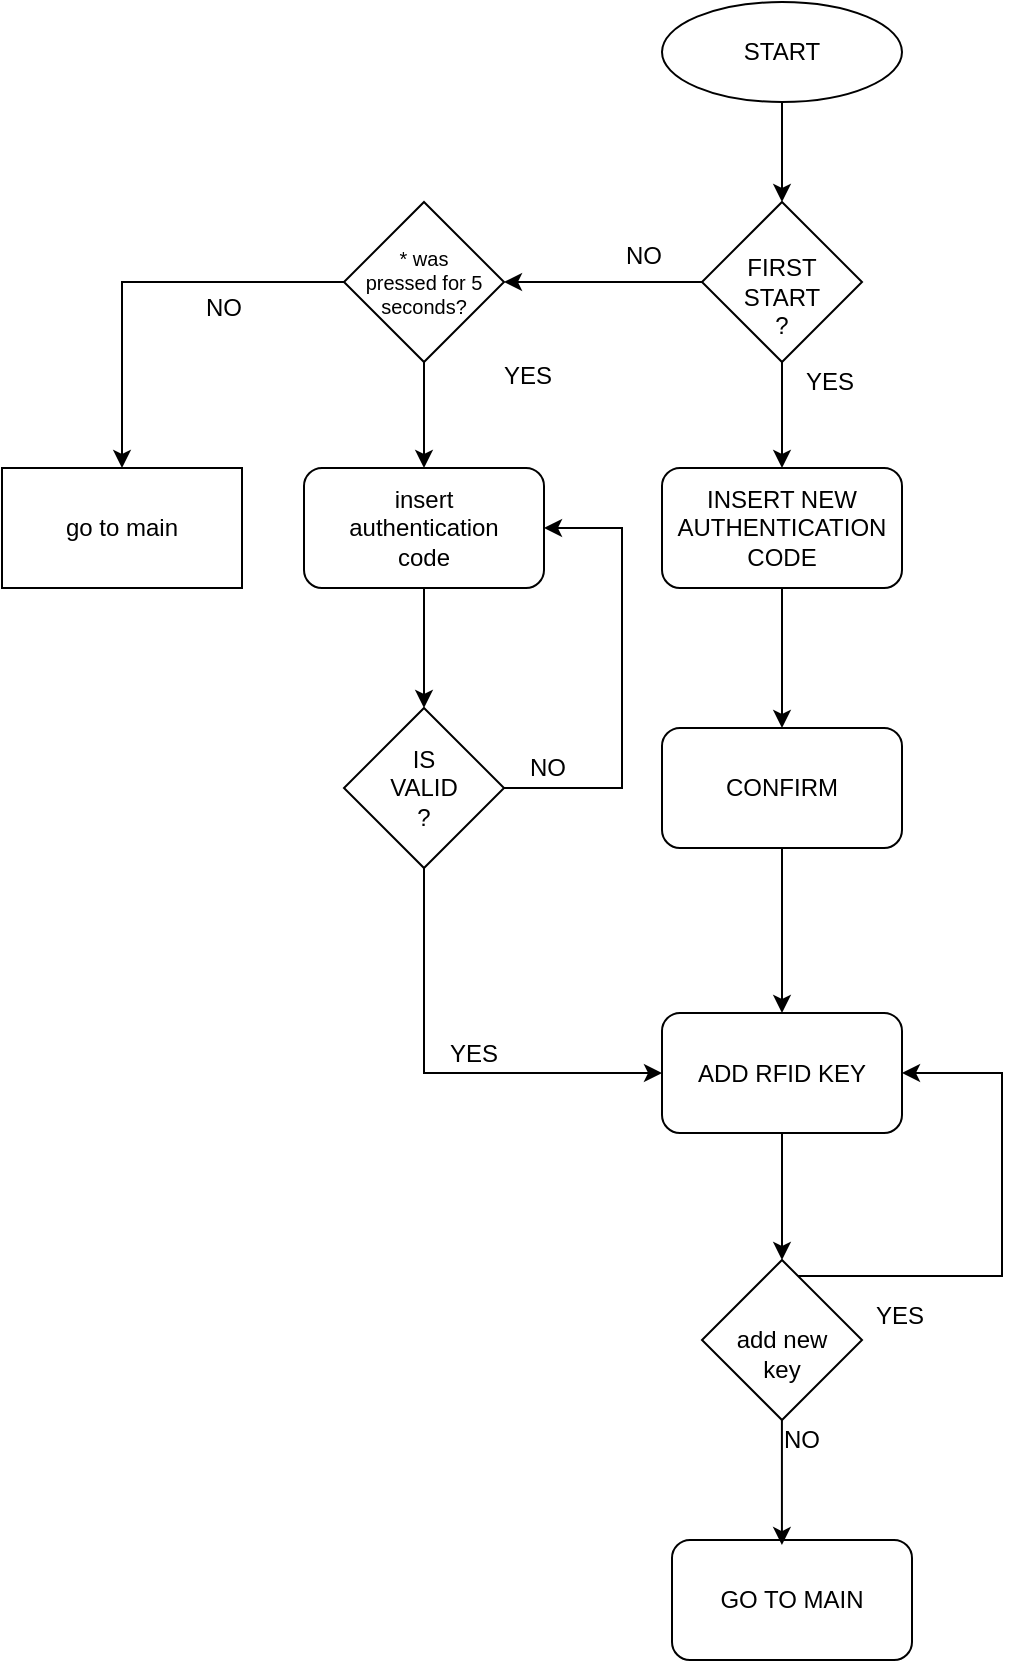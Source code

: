 <mxfile version="11.1.2" type="github"><diagram id="GzJ5kb_HZyxEJcBnKKYt" name="Page-1"><mxGraphModel dx="1185" dy="619" grid="1" gridSize="10" guides="1" tooltips="1" connect="1" arrows="1" fold="1" page="1" pageScale="1" pageWidth="827" pageHeight="1169" math="0" shadow="0"><root><mxCell id="0"/><mxCell id="1" parent="0"/><mxCell id="JQCsbGnRsWV4-WamZks8-3" style="edgeStyle=orthogonalEdgeStyle;rounded=0;orthogonalLoop=1;jettySize=auto;html=1;entryX=0.5;entryY=0;entryDx=0;entryDy=0;" parent="1" source="JQCsbGnRsWV4-WamZks8-1" target="JQCsbGnRsWV4-WamZks8-2" edge="1"><mxGeometry relative="1" as="geometry"/></mxCell><mxCell id="JQCsbGnRsWV4-WamZks8-1" value="START" style="ellipse;whiteSpace=wrap;html=1;" parent="1" vertex="1"><mxGeometry x="390" y="147" width="120" height="50" as="geometry"/></mxCell><mxCell id="JQCsbGnRsWV4-WamZks8-8" style="edgeStyle=orthogonalEdgeStyle;rounded=0;orthogonalLoop=1;jettySize=auto;html=1;exitX=0.5;exitY=1;exitDx=0;exitDy=0;entryX=0.5;entryY=0;entryDx=0;entryDy=0;" parent="1" source="JQCsbGnRsWV4-WamZks8-2" edge="1" target="JQCsbGnRsWV4-WamZks8-7"><mxGeometry relative="1" as="geometry"><mxPoint x="450" y="357" as="targetPoint"/></mxGeometry></mxCell><mxCell id="ACOr25gVCpzw2QxYrwrL-16" style="edgeStyle=orthogonalEdgeStyle;rounded=0;orthogonalLoop=1;jettySize=auto;html=1;entryX=1;entryY=0.5;entryDx=0;entryDy=0;" edge="1" parent="1" source="JQCsbGnRsWV4-WamZks8-2" target="ACOr25gVCpzw2QxYrwrL-15"><mxGeometry relative="1" as="geometry"/></mxCell><mxCell id="JQCsbGnRsWV4-WamZks8-2" value="&lt;div&gt;&lt;br&gt;&lt;/div&gt;&lt;div&gt;FIRST&lt;/div&gt;&lt;div&gt;START&lt;br&gt;&lt;/div&gt;?" style="rhombus;whiteSpace=wrap;html=1;" parent="1" vertex="1"><mxGeometry x="410" y="247" width="80" height="80" as="geometry"/></mxCell><mxCell id="JQCsbGnRsWV4-WamZks8-4" value="go to main" style="rounded=0;whiteSpace=wrap;html=1;" parent="1" vertex="1"><mxGeometry x="60" y="380" width="120" height="60" as="geometry"/></mxCell><mxCell id="JQCsbGnRsWV4-WamZks8-6" value="NO" style="text;html=1;resizable=0;points=[];autosize=1;align=left;verticalAlign=top;spacingTop=-4;" parent="1" vertex="1"><mxGeometry x="370" y="264" width="30" height="20" as="geometry"/></mxCell><mxCell id="JQCsbGnRsWV4-WamZks8-11" style="edgeStyle=orthogonalEdgeStyle;rounded=0;orthogonalLoop=1;jettySize=auto;html=1;entryX=0.5;entryY=0;entryDx=0;entryDy=0;" parent="1" source="JQCsbGnRsWV4-WamZks8-7" target="ACOr25gVCpzw2QxYrwrL-12" edge="1"><mxGeometry relative="1" as="geometry"><mxPoint x="450" y="470" as="targetPoint"/></mxGeometry></mxCell><mxCell id="JQCsbGnRsWV4-WamZks8-7" value="&lt;div&gt;INSERT NEW&lt;/div&gt;&lt;div&gt;AUTHENTICATION&lt;/div&gt;&lt;div&gt;CODE&lt;/div&gt;" style="rounded=1;whiteSpace=wrap;html=1;" parent="1" vertex="1"><mxGeometry x="390" y="380" width="120" height="60" as="geometry"/></mxCell><mxCell id="JQCsbGnRsWV4-WamZks8-9" value="YES" style="text;html=1;resizable=0;points=[];autosize=1;align=left;verticalAlign=top;spacingTop=-4;" parent="1" vertex="1"><mxGeometry x="460" y="327" width="40" height="20" as="geometry"/></mxCell><mxCell id="ACOr25gVCpzw2QxYrwrL-34" style="edgeStyle=orthogonalEdgeStyle;rounded=0;orthogonalLoop=1;jettySize=auto;html=1;exitX=1;exitY=0.5;exitDx=0;exitDy=0;entryX=1;entryY=0.5;entryDx=0;entryDy=0;" edge="1" parent="1" source="JQCsbGnRsWV4-WamZks8-10" target="ACOr25gVCpzw2QxYrwrL-22"><mxGeometry relative="1" as="geometry"><Array as="points"><mxPoint x="370" y="540"/><mxPoint x="370" y="410"/></Array></mxGeometry></mxCell><mxCell id="ACOr25gVCpzw2QxYrwrL-39" style="edgeStyle=orthogonalEdgeStyle;rounded=0;orthogonalLoop=1;jettySize=auto;html=1;entryX=0;entryY=0.5;entryDx=0;entryDy=0;" edge="1" parent="1" source="JQCsbGnRsWV4-WamZks8-10" target="ACOr25gVCpzw2QxYrwrL-3"><mxGeometry relative="1" as="geometry"><Array as="points"><mxPoint x="271" y="683"/></Array></mxGeometry></mxCell><mxCell id="JQCsbGnRsWV4-WamZks8-10" value="&lt;div&gt;IS &lt;br&gt;&lt;/div&gt;&lt;div&gt;VALID&lt;br&gt;&lt;/div&gt;?" style="rhombus;whiteSpace=wrap;html=1;" parent="1" vertex="1"><mxGeometry x="231" y="500" width="80" height="80" as="geometry"/></mxCell><mxCell id="JQCsbGnRsWV4-WamZks8-13" value="NO" style="text;html=1;resizable=0;points=[];autosize=1;align=left;verticalAlign=top;spacingTop=-4;" parent="1" vertex="1"><mxGeometry x="322" y="520" width="30" height="20" as="geometry"/></mxCell><mxCell id="ACOr25gVCpzw2QxYrwrL-36" style="edgeStyle=orthogonalEdgeStyle;rounded=0;orthogonalLoop=1;jettySize=auto;html=1;entryX=0.5;entryY=0;entryDx=0;entryDy=0;" edge="1" parent="1" source="ACOr25gVCpzw2QxYrwrL-3" target="ACOr25gVCpzw2QxYrwrL-35"><mxGeometry relative="1" as="geometry"/></mxCell><mxCell id="ACOr25gVCpzw2QxYrwrL-3" value="ADD RFID KEY" style="rounded=1;whiteSpace=wrap;html=1;" vertex="1" parent="1"><mxGeometry x="390" y="652.5" width="120" height="60" as="geometry"/></mxCell><mxCell id="ACOr25gVCpzw2QxYrwrL-9" value="GO TO MAIN " style="rounded=1;whiteSpace=wrap;html=1;" vertex="1" parent="1"><mxGeometry x="395" y="916" width="120" height="60" as="geometry"/></mxCell><mxCell id="ACOr25gVCpzw2QxYrwrL-26" style="edgeStyle=orthogonalEdgeStyle;rounded=0;orthogonalLoop=1;jettySize=auto;html=1;entryX=0.5;entryY=0;entryDx=0;entryDy=0;" edge="1" parent="1" source="ACOr25gVCpzw2QxYrwrL-12" target="ACOr25gVCpzw2QxYrwrL-3"><mxGeometry relative="1" as="geometry"/></mxCell><mxCell id="ACOr25gVCpzw2QxYrwrL-12" value="CONFIRM" style="rounded=1;whiteSpace=wrap;html=1;" vertex="1" parent="1"><mxGeometry x="390" y="510" width="120" height="60" as="geometry"/></mxCell><mxCell id="ACOr25gVCpzw2QxYrwrL-17" style="edgeStyle=orthogonalEdgeStyle;rounded=0;orthogonalLoop=1;jettySize=auto;html=1;entryX=0.5;entryY=0;entryDx=0;entryDy=0;" edge="1" parent="1" source="ACOr25gVCpzw2QxYrwrL-15" target="JQCsbGnRsWV4-WamZks8-4"><mxGeometry relative="1" as="geometry"/></mxCell><mxCell id="ACOr25gVCpzw2QxYrwrL-24" style="edgeStyle=orthogonalEdgeStyle;rounded=0;orthogonalLoop=1;jettySize=auto;html=1;entryX=0.5;entryY=0;entryDx=0;entryDy=0;" edge="1" parent="1" source="ACOr25gVCpzw2QxYrwrL-15" target="ACOr25gVCpzw2QxYrwrL-22"><mxGeometry relative="1" as="geometry"/></mxCell><mxCell id="ACOr25gVCpzw2QxYrwrL-15" value="&lt;div style=&quot;font-size: 10px&quot;&gt;&lt;font style=&quot;font-size: 10px&quot;&gt;* was &lt;br&gt;&lt;/font&gt;&lt;/div&gt;&lt;div style=&quot;font-size: 10px&quot;&gt;&lt;font style=&quot;font-size: 10px&quot;&gt;pressed for 5 seconds?&lt;/font&gt;&lt;/div&gt;" style="rhombus;whiteSpace=wrap;html=1;" vertex="1" parent="1"><mxGeometry x="231" y="247" width="80" height="80" as="geometry"/></mxCell><mxCell id="ACOr25gVCpzw2QxYrwrL-19" value="NO" style="text;html=1;resizable=0;points=[];autosize=1;align=left;verticalAlign=top;spacingTop=-4;" vertex="1" parent="1"><mxGeometry x="160" y="290" width="30" height="20" as="geometry"/></mxCell><mxCell id="ACOr25gVCpzw2QxYrwrL-20" value="YES" style="text;html=1;resizable=0;points=[];autosize=1;align=left;verticalAlign=top;spacingTop=-4;" vertex="1" parent="1"><mxGeometry x="309" y="324" width="40" height="20" as="geometry"/></mxCell><mxCell id="ACOr25gVCpzw2QxYrwrL-25" style="edgeStyle=orthogonalEdgeStyle;rounded=0;orthogonalLoop=1;jettySize=auto;html=1;entryX=0.5;entryY=0;entryDx=0;entryDy=0;" edge="1" parent="1" source="ACOr25gVCpzw2QxYrwrL-22" target="JQCsbGnRsWV4-WamZks8-10"><mxGeometry relative="1" as="geometry"/></mxCell><mxCell id="ACOr25gVCpzw2QxYrwrL-22" value="&lt;div&gt;insert &lt;br&gt;&lt;/div&gt;&lt;div&gt;authentication&lt;/div&gt;&lt;div&gt;code&lt;/div&gt;" style="rounded=1;whiteSpace=wrap;html=1;" vertex="1" parent="1"><mxGeometry x="211" y="380" width="120" height="60" as="geometry"/></mxCell><mxCell id="ACOr25gVCpzw2QxYrwrL-33" value="YES" style="text;html=1;resizable=0;points=[];autosize=1;align=left;verticalAlign=top;spacingTop=-4;" vertex="1" parent="1"><mxGeometry x="282" y="662.5" width="40" height="20" as="geometry"/></mxCell><mxCell id="ACOr25gVCpzw2QxYrwrL-37" style="edgeStyle=orthogonalEdgeStyle;rounded=0;orthogonalLoop=1;jettySize=auto;html=1;entryX=0.458;entryY=0.042;entryDx=0;entryDy=0;entryPerimeter=0;" edge="1" parent="1" source="ACOr25gVCpzw2QxYrwrL-35" target="ACOr25gVCpzw2QxYrwrL-9"><mxGeometry relative="1" as="geometry"/></mxCell><mxCell id="ACOr25gVCpzw2QxYrwrL-38" style="edgeStyle=orthogonalEdgeStyle;rounded=0;orthogonalLoop=1;jettySize=auto;html=1;entryX=1;entryY=0.5;entryDx=0;entryDy=0;" edge="1" parent="1" source="ACOr25gVCpzw2QxYrwrL-35" target="ACOr25gVCpzw2QxYrwrL-3"><mxGeometry relative="1" as="geometry"><Array as="points"><mxPoint x="560" y="784"/><mxPoint x="560" y="683"/></Array></mxGeometry></mxCell><mxCell id="ACOr25gVCpzw2QxYrwrL-35" value="&lt;div&gt;&lt;br&gt;&lt;/div&gt;&lt;div&gt;add new&lt;/div&gt;&lt;div&gt;key&lt;br&gt;&lt;/div&gt;" style="rhombus;whiteSpace=wrap;html=1;" vertex="1" parent="1"><mxGeometry x="410" y="776" width="80" height="80" as="geometry"/></mxCell><mxCell id="ACOr25gVCpzw2QxYrwrL-40" value="YES" style="text;html=1;resizable=0;points=[];autosize=1;align=left;verticalAlign=top;spacingTop=-4;" vertex="1" parent="1"><mxGeometry x="495" y="793.5" width="40" height="20" as="geometry"/></mxCell><mxCell id="ACOr25gVCpzw2QxYrwrL-41" value="NO" style="text;html=1;resizable=0;points=[];autosize=1;align=left;verticalAlign=top;spacingTop=-4;" vertex="1" parent="1"><mxGeometry x="449" y="856" width="30" height="20" as="geometry"/></mxCell></root></mxGraphModel></diagram></mxfile>